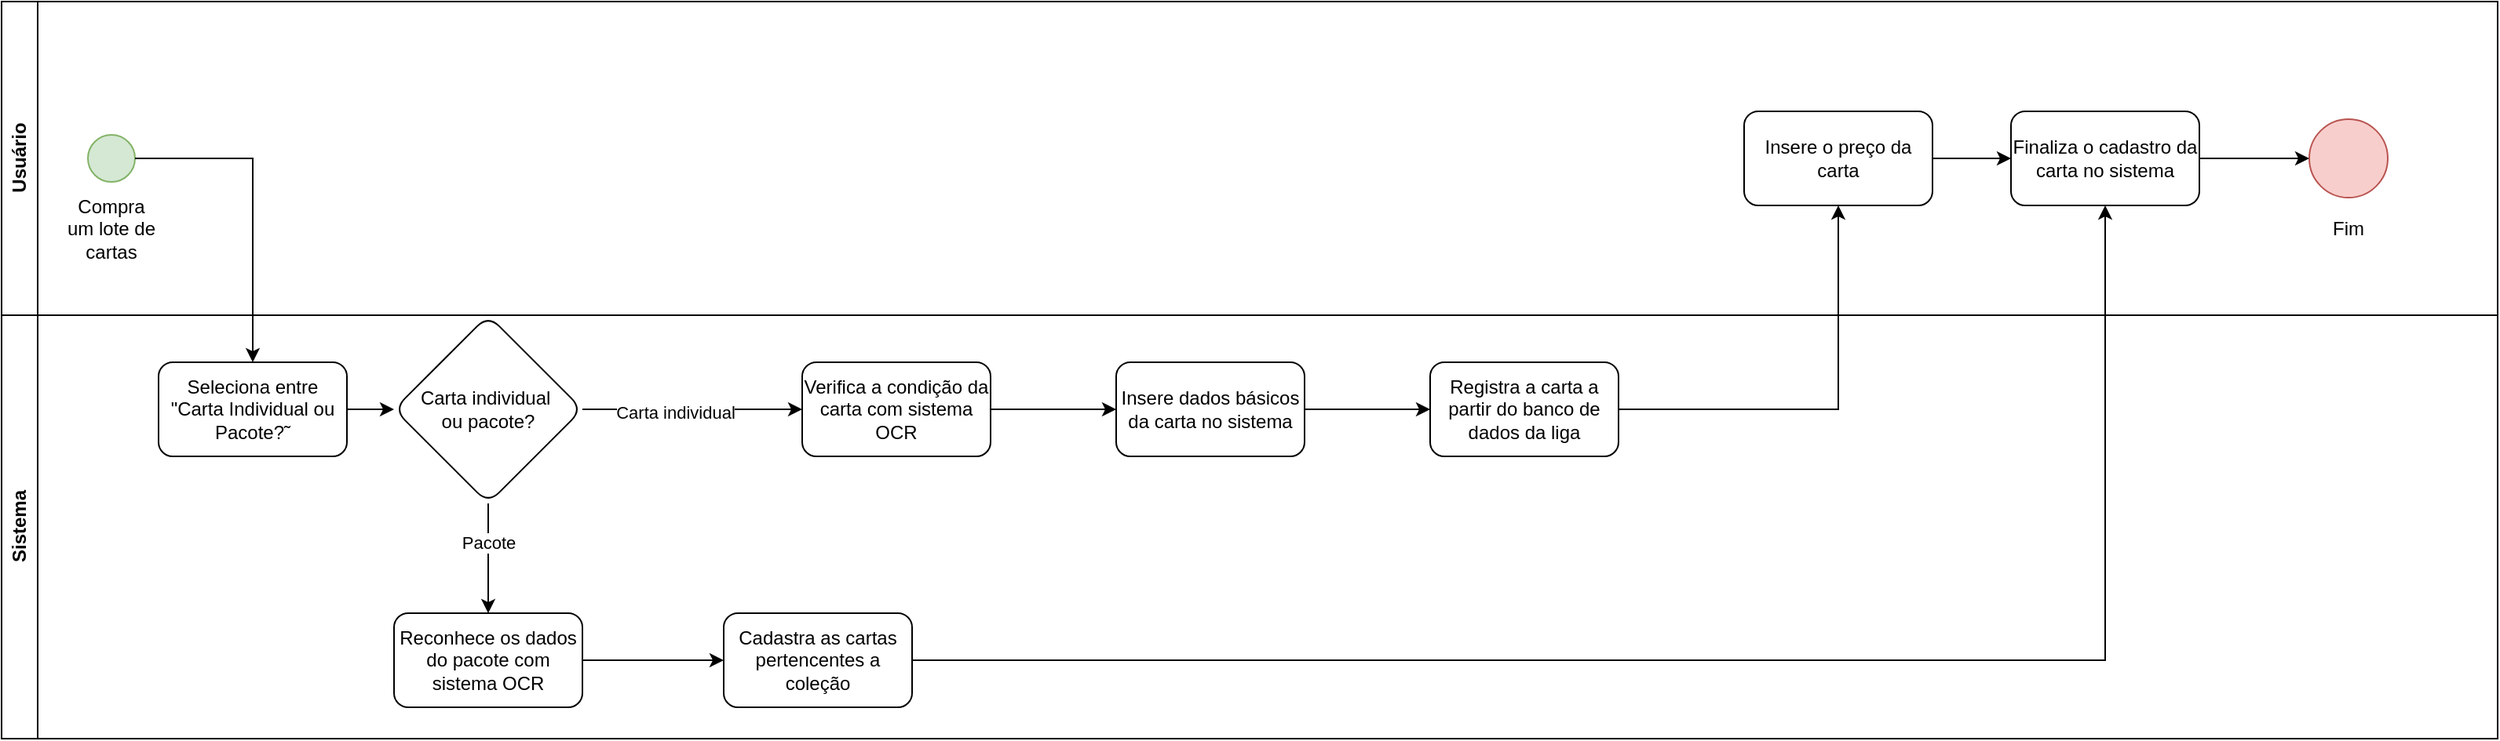 <mxfile version="26.1.0">
  <diagram name="Página-1" id="fOvhPbwIbBUh8tQNjxSP">
    <mxGraphModel dx="838" dy="406" grid="1" gridSize="10" guides="1" tooltips="1" connect="1" arrows="1" fold="1" page="1" pageScale="1" pageWidth="827" pageHeight="1169" math="0" shadow="0">
      <root>
        <mxCell id="0" />
        <mxCell id="1" parent="0" />
        <mxCell id="fB5Ja7sIE4Y7Uw1ybMiM-1" value="Usuário" style="swimlane;horizontal=0;whiteSpace=wrap;html=1;" parent="1" vertex="1">
          <mxGeometry x="140" y="130" width="1590" height="200" as="geometry" />
        </mxCell>
        <mxCell id="fB5Ja7sIE4Y7Uw1ybMiM-3" value="" style="ellipse;whiteSpace=wrap;html=1;aspect=fixed;fillColor=#d5e8d4;strokeColor=#82b366;" parent="fB5Ja7sIE4Y7Uw1ybMiM-1" vertex="1">
          <mxGeometry x="55" y="85" width="30" height="30" as="geometry" />
        </mxCell>
        <mxCell id="fB5Ja7sIE4Y7Uw1ybMiM-4" value="Compra um lote de cartas" style="text;html=1;align=center;verticalAlign=middle;whiteSpace=wrap;rounded=0;" parent="fB5Ja7sIE4Y7Uw1ybMiM-1" vertex="1">
          <mxGeometry x="40" y="130" width="60" height="30" as="geometry" />
        </mxCell>
        <mxCell id="fB5Ja7sIE4Y7Uw1ybMiM-52" value="" style="ellipse;whiteSpace=wrap;html=1;aspect=fixed;fillColor=#f8cecc;strokeColor=#b85450;" parent="fB5Ja7sIE4Y7Uw1ybMiM-1" vertex="1">
          <mxGeometry x="1470" y="75" width="50" height="50" as="geometry" />
        </mxCell>
        <mxCell id="fB5Ja7sIE4Y7Uw1ybMiM-64" style="edgeStyle=orthogonalEdgeStyle;rounded=0;orthogonalLoop=1;jettySize=auto;html=1;entryX=0;entryY=0.5;entryDx=0;entryDy=0;" parent="fB5Ja7sIE4Y7Uw1ybMiM-1" source="fB5Ja7sIE4Y7Uw1ybMiM-54" target="fB5Ja7sIE4Y7Uw1ybMiM-52" edge="1">
          <mxGeometry relative="1" as="geometry" />
        </mxCell>
        <mxCell id="fB5Ja7sIE4Y7Uw1ybMiM-54" value="Finaliza o cadastro da carta no sistema" style="whiteSpace=wrap;html=1;rounded=1;" parent="fB5Ja7sIE4Y7Uw1ybMiM-1" vertex="1">
          <mxGeometry x="1280" y="70" width="120" height="60" as="geometry" />
        </mxCell>
        <mxCell id="fB5Ja7sIE4Y7Uw1ybMiM-55" value="Fim" style="text;html=1;align=center;verticalAlign=middle;whiteSpace=wrap;rounded=0;" parent="fB5Ja7sIE4Y7Uw1ybMiM-1" vertex="1">
          <mxGeometry x="1465" y="130" width="60" height="30" as="geometry" />
        </mxCell>
        <mxCell id="fB5Ja7sIE4Y7Uw1ybMiM-51" value="Insere o preço da carta" style="whiteSpace=wrap;html=1;rounded=1;" parent="fB5Ja7sIE4Y7Uw1ybMiM-1" vertex="1">
          <mxGeometry x="1110" y="70" width="120" height="60" as="geometry" />
        </mxCell>
        <mxCell id="fB5Ja7sIE4Y7Uw1ybMiM-50" value="" style="edgeStyle=orthogonalEdgeStyle;rounded=0;orthogonalLoop=1;jettySize=auto;html=1;" parent="fB5Ja7sIE4Y7Uw1ybMiM-1" source="fB5Ja7sIE4Y7Uw1ybMiM-51" target="fB5Ja7sIE4Y7Uw1ybMiM-54" edge="1">
          <mxGeometry relative="1" as="geometry" />
        </mxCell>
        <mxCell id="fB5Ja7sIE4Y7Uw1ybMiM-2" value="Sistema" style="swimlane;horizontal=0;whiteSpace=wrap;html=1;" parent="1" vertex="1">
          <mxGeometry x="140" y="330" width="1590" height="270" as="geometry" />
        </mxCell>
        <mxCell id="fB5Ja7sIE4Y7Uw1ybMiM-13" value="" style="edgeStyle=orthogonalEdgeStyle;rounded=0;orthogonalLoop=1;jettySize=auto;html=1;" parent="fB5Ja7sIE4Y7Uw1ybMiM-2" source="fB5Ja7sIE4Y7Uw1ybMiM-10" edge="1">
          <mxGeometry relative="1" as="geometry">
            <mxPoint x="250" y="60" as="targetPoint" />
          </mxGeometry>
        </mxCell>
        <mxCell id="fB5Ja7sIE4Y7Uw1ybMiM-10" value="Seleciona entre &quot;Carta Individual ou Pacote?˜" style="rounded=1;whiteSpace=wrap;html=1;" parent="fB5Ja7sIE4Y7Uw1ybMiM-2" vertex="1">
          <mxGeometry x="100" y="30" width="120" height="60" as="geometry" />
        </mxCell>
        <mxCell id="fB5Ja7sIE4Y7Uw1ybMiM-38" value="" style="edgeStyle=orthogonalEdgeStyle;rounded=0;orthogonalLoop=1;jettySize=auto;html=1;" parent="fB5Ja7sIE4Y7Uw1ybMiM-2" source="fB5Ja7sIE4Y7Uw1ybMiM-42" target="fB5Ja7sIE4Y7Uw1ybMiM-44" edge="1">
          <mxGeometry relative="1" as="geometry" />
        </mxCell>
        <mxCell id="fB5Ja7sIE4Y7Uw1ybMiM-39" value="Carta individual" style="edgeLabel;html=1;align=center;verticalAlign=middle;resizable=0;points=[];" parent="fB5Ja7sIE4Y7Uw1ybMiM-38" vertex="1" connectable="0">
          <mxGeometry x="-0.27" y="-2" relative="1" as="geometry">
            <mxPoint x="8" as="offset" />
          </mxGeometry>
        </mxCell>
        <mxCell id="fB5Ja7sIE4Y7Uw1ybMiM-42" value="Carta individual&amp;nbsp;&lt;div&gt;ou pacote?&lt;/div&gt;" style="rhombus;whiteSpace=wrap;html=1;rounded=1;" parent="fB5Ja7sIE4Y7Uw1ybMiM-2" vertex="1">
          <mxGeometry x="250" width="120" height="120" as="geometry" />
        </mxCell>
        <mxCell id="fB5Ja7sIE4Y7Uw1ybMiM-43" value="" style="edgeStyle=orthogonalEdgeStyle;rounded=0;orthogonalLoop=1;jettySize=auto;html=1;" parent="fB5Ja7sIE4Y7Uw1ybMiM-2" source="fB5Ja7sIE4Y7Uw1ybMiM-44" target="fB5Ja7sIE4Y7Uw1ybMiM-47" edge="1">
          <mxGeometry relative="1" as="geometry" />
        </mxCell>
        <mxCell id="fB5Ja7sIE4Y7Uw1ybMiM-44" value="Verifica a condição da carta com sistema OCR" style="whiteSpace=wrap;html=1;rounded=1;" parent="fB5Ja7sIE4Y7Uw1ybMiM-2" vertex="1">
          <mxGeometry x="510" y="30" width="120" height="60" as="geometry" />
        </mxCell>
        <mxCell id="fB5Ja7sIE4Y7Uw1ybMiM-46" value="" style="edgeStyle=orthogonalEdgeStyle;rounded=0;orthogonalLoop=1;jettySize=auto;html=1;" parent="fB5Ja7sIE4Y7Uw1ybMiM-2" source="fB5Ja7sIE4Y7Uw1ybMiM-47" target="fB5Ja7sIE4Y7Uw1ybMiM-49" edge="1">
          <mxGeometry relative="1" as="geometry" />
        </mxCell>
        <mxCell id="fB5Ja7sIE4Y7Uw1ybMiM-47" value="Insere dados básicos da carta no sistema" style="whiteSpace=wrap;html=1;rounded=1;" parent="fB5Ja7sIE4Y7Uw1ybMiM-2" vertex="1">
          <mxGeometry x="710" y="30" width="120" height="60" as="geometry" />
        </mxCell>
        <mxCell id="fB5Ja7sIE4Y7Uw1ybMiM-49" value="Registra a carta a partir do banco de dados da liga" style="whiteSpace=wrap;html=1;rounded=1;" parent="fB5Ja7sIE4Y7Uw1ybMiM-2" vertex="1">
          <mxGeometry x="910" y="30" width="120" height="60" as="geometry" />
        </mxCell>
        <mxCell id="fB5Ja7sIE4Y7Uw1ybMiM-56" value="" style="edgeStyle=orthogonalEdgeStyle;rounded=0;orthogonalLoop=1;jettySize=auto;html=1;" parent="fB5Ja7sIE4Y7Uw1ybMiM-2" source="fB5Ja7sIE4Y7Uw1ybMiM-57" target="fB5Ja7sIE4Y7Uw1ybMiM-59" edge="1">
          <mxGeometry relative="1" as="geometry" />
        </mxCell>
        <mxCell id="fB5Ja7sIE4Y7Uw1ybMiM-59" value="Cadastra as cartas pertencentes a coleção" style="whiteSpace=wrap;html=1;rounded=1;" parent="fB5Ja7sIE4Y7Uw1ybMiM-2" vertex="1">
          <mxGeometry x="460" y="190" width="120" height="60" as="geometry" />
        </mxCell>
        <mxCell id="fB5Ja7sIE4Y7Uw1ybMiM-62" value="" style="edgeStyle=orthogonalEdgeStyle;rounded=0;orthogonalLoop=1;jettySize=auto;html=1;" parent="fB5Ja7sIE4Y7Uw1ybMiM-2" source="fB5Ja7sIE4Y7Uw1ybMiM-42" target="fB5Ja7sIE4Y7Uw1ybMiM-57" edge="1">
          <mxGeometry relative="1" as="geometry">
            <mxPoint x="490" y="560" as="targetPoint" />
            <mxPoint x="450" y="450" as="sourcePoint" />
          </mxGeometry>
        </mxCell>
        <mxCell id="fB5Ja7sIE4Y7Uw1ybMiM-63" value="Pacote" style="edgeLabel;html=1;align=center;verticalAlign=middle;resizable=0;points=[];" parent="fB5Ja7sIE4Y7Uw1ybMiM-62" vertex="1" connectable="0">
          <mxGeometry x="-0.294" y="2" relative="1" as="geometry">
            <mxPoint x="-2" as="offset" />
          </mxGeometry>
        </mxCell>
        <mxCell id="fB5Ja7sIE4Y7Uw1ybMiM-57" value="Reconhece os dados do pacote com sistema OCR" style="whiteSpace=wrap;html=1;rounded=1;" parent="fB5Ja7sIE4Y7Uw1ybMiM-2" vertex="1">
          <mxGeometry x="250" y="190" width="120" height="60" as="geometry" />
        </mxCell>
        <mxCell id="fB5Ja7sIE4Y7Uw1ybMiM-11" style="edgeStyle=orthogonalEdgeStyle;rounded=0;orthogonalLoop=1;jettySize=auto;html=1;entryX=0.5;entryY=0;entryDx=0;entryDy=0;" parent="1" source="fB5Ja7sIE4Y7Uw1ybMiM-3" target="fB5Ja7sIE4Y7Uw1ybMiM-10" edge="1">
          <mxGeometry relative="1" as="geometry" />
        </mxCell>
        <mxCell id="fB5Ja7sIE4Y7Uw1ybMiM-58" value="" style="edgeStyle=orthogonalEdgeStyle;rounded=0;orthogonalLoop=1;jettySize=auto;html=1;entryX=0.5;entryY=1;entryDx=0;entryDy=0;" parent="1" source="fB5Ja7sIE4Y7Uw1ybMiM-59" target="fB5Ja7sIE4Y7Uw1ybMiM-54" edge="1">
          <mxGeometry relative="1" as="geometry">
            <mxPoint x="790" y="550" as="targetPoint" />
          </mxGeometry>
        </mxCell>
        <mxCell id="fB5Ja7sIE4Y7Uw1ybMiM-48" value="" style="edgeStyle=orthogonalEdgeStyle;rounded=0;orthogonalLoop=1;jettySize=auto;html=1;" parent="1" source="fB5Ja7sIE4Y7Uw1ybMiM-49" target="fB5Ja7sIE4Y7Uw1ybMiM-51" edge="1">
          <mxGeometry relative="1" as="geometry" />
        </mxCell>
      </root>
    </mxGraphModel>
  </diagram>
</mxfile>
